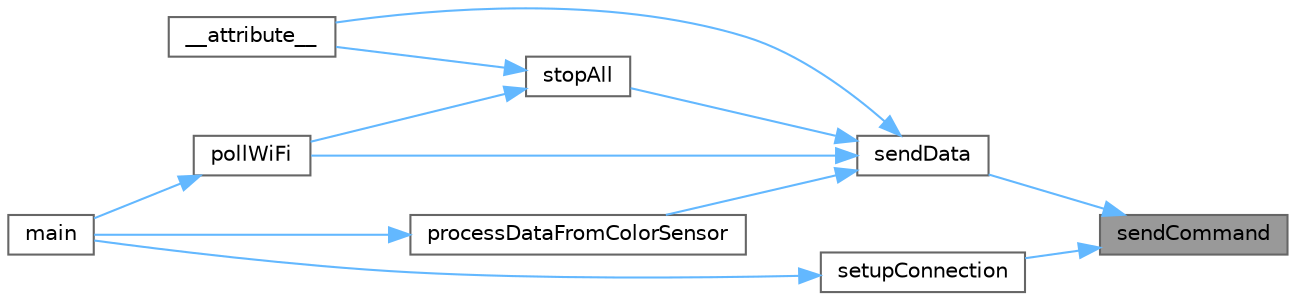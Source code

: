 digraph "sendCommand"
{
 // LATEX_PDF_SIZE
  bgcolor="transparent";
  edge [fontname=Helvetica,fontsize=10,labelfontname=Helvetica,labelfontsize=10];
  node [fontname=Helvetica,fontsize=10,shape=box,height=0.2,width=0.4];
  rankdir="RL";
  Node1 [id="Node000001",label="sendCommand",height=0.2,width=0.4,color="gray40", fillcolor="grey60", style="filled", fontcolor="black",tooltip="Sends a command string via UART1."];
  Node1 -> Node2 [id="edge1_Node000001_Node000002",dir="back",color="steelblue1",style="solid",tooltip=" "];
  Node2 [id="Node000002",label="sendData",height=0.2,width=0.4,color="grey40", fillcolor="white", style="filled",URL="$_w_i_f_i_8c.html#a4e1d99ad3a0d84d1f32cba4586225e15",tooltip="Sends data to a PC application via WiFi."];
  Node2 -> Node3 [id="edge2_Node000002_Node000003",dir="back",color="steelblue1",style="solid",tooltip=" "];
  Node3 [id="Node000003",label="__attribute__",height=0.2,width=0.4,color="grey40", fillcolor="white", style="filled",URL="$_c_o_n_f_i_g_8c.html#a348b663f86a656f5ea991d496ff9b896",tooltip="External interrupt 0 service routine."];
  Node2 -> Node4 [id="edge3_Node000002_Node000004",dir="back",color="steelblue1",style="solid",tooltip=" "];
  Node4 [id="Node000004",label="pollWiFi",height=0.2,width=0.4,color="grey40", fillcolor="white", style="filled",URL="$_w_i_f_i_8c.html#aa5c06ea76cb3e897ec04b891ebe03567",tooltip="Polls the WiFi module for new data or status."];
  Node4 -> Node5 [id="edge4_Node000004_Node000005",dir="back",color="steelblue1",style="solid",tooltip=" "];
  Node5 [id="Node000005",label="main",height=0.2,width=0.4,color="grey40", fillcolor="white", style="filled",URL="$main_8c.html#a840291bc02cba5474a4cb46a9b9566fe",tooltip="Main application function."];
  Node2 -> Node6 [id="edge5_Node000002_Node000006",dir="back",color="steelblue1",style="solid",tooltip=" "];
  Node6 [id="Node000006",label="processDataFromColorSensor",height=0.2,width=0.4,color="grey40", fillcolor="white", style="filled",URL="$_w_i_f_i_8c.html#adfdfdb1d0c086404094887e826ac154e",tooltip="Processes received data from the color sensor."];
  Node6 -> Node5 [id="edge6_Node000006_Node000005",dir="back",color="steelblue1",style="solid",tooltip=" "];
  Node2 -> Node7 [id="edge7_Node000002_Node000007",dir="back",color="steelblue1",style="solid",tooltip=" "];
  Node7 [id="Node000007",label="stopAll",height=0.2,width=0.4,color="grey40", fillcolor="white", style="filled",URL="$_c_o_n_f_i_g_8c.html#a4823aa91e33925c0da5969f5011c07da",tooltip="Stops all operations and resets actuators."];
  Node7 -> Node3 [id="edge8_Node000007_Node000003",dir="back",color="steelblue1",style="solid",tooltip=" "];
  Node7 -> Node4 [id="edge9_Node000007_Node000004",dir="back",color="steelblue1",style="solid",tooltip=" "];
  Node1 -> Node8 [id="edge10_Node000001_Node000008",dir="back",color="steelblue1",style="solid",tooltip=" "];
  Node8 [id="Node000008",label="setupConnection",height=0.2,width=0.4,color="grey40", fillcolor="white", style="filled",URL="$_w_i_f_i_8c.html#a05e6bca081b1306e1a0e51fc267e297b",tooltip="Performs initial setup for WiFi connection."];
  Node8 -> Node5 [id="edge11_Node000008_Node000005",dir="back",color="steelblue1",style="solid",tooltip=" "];
}
